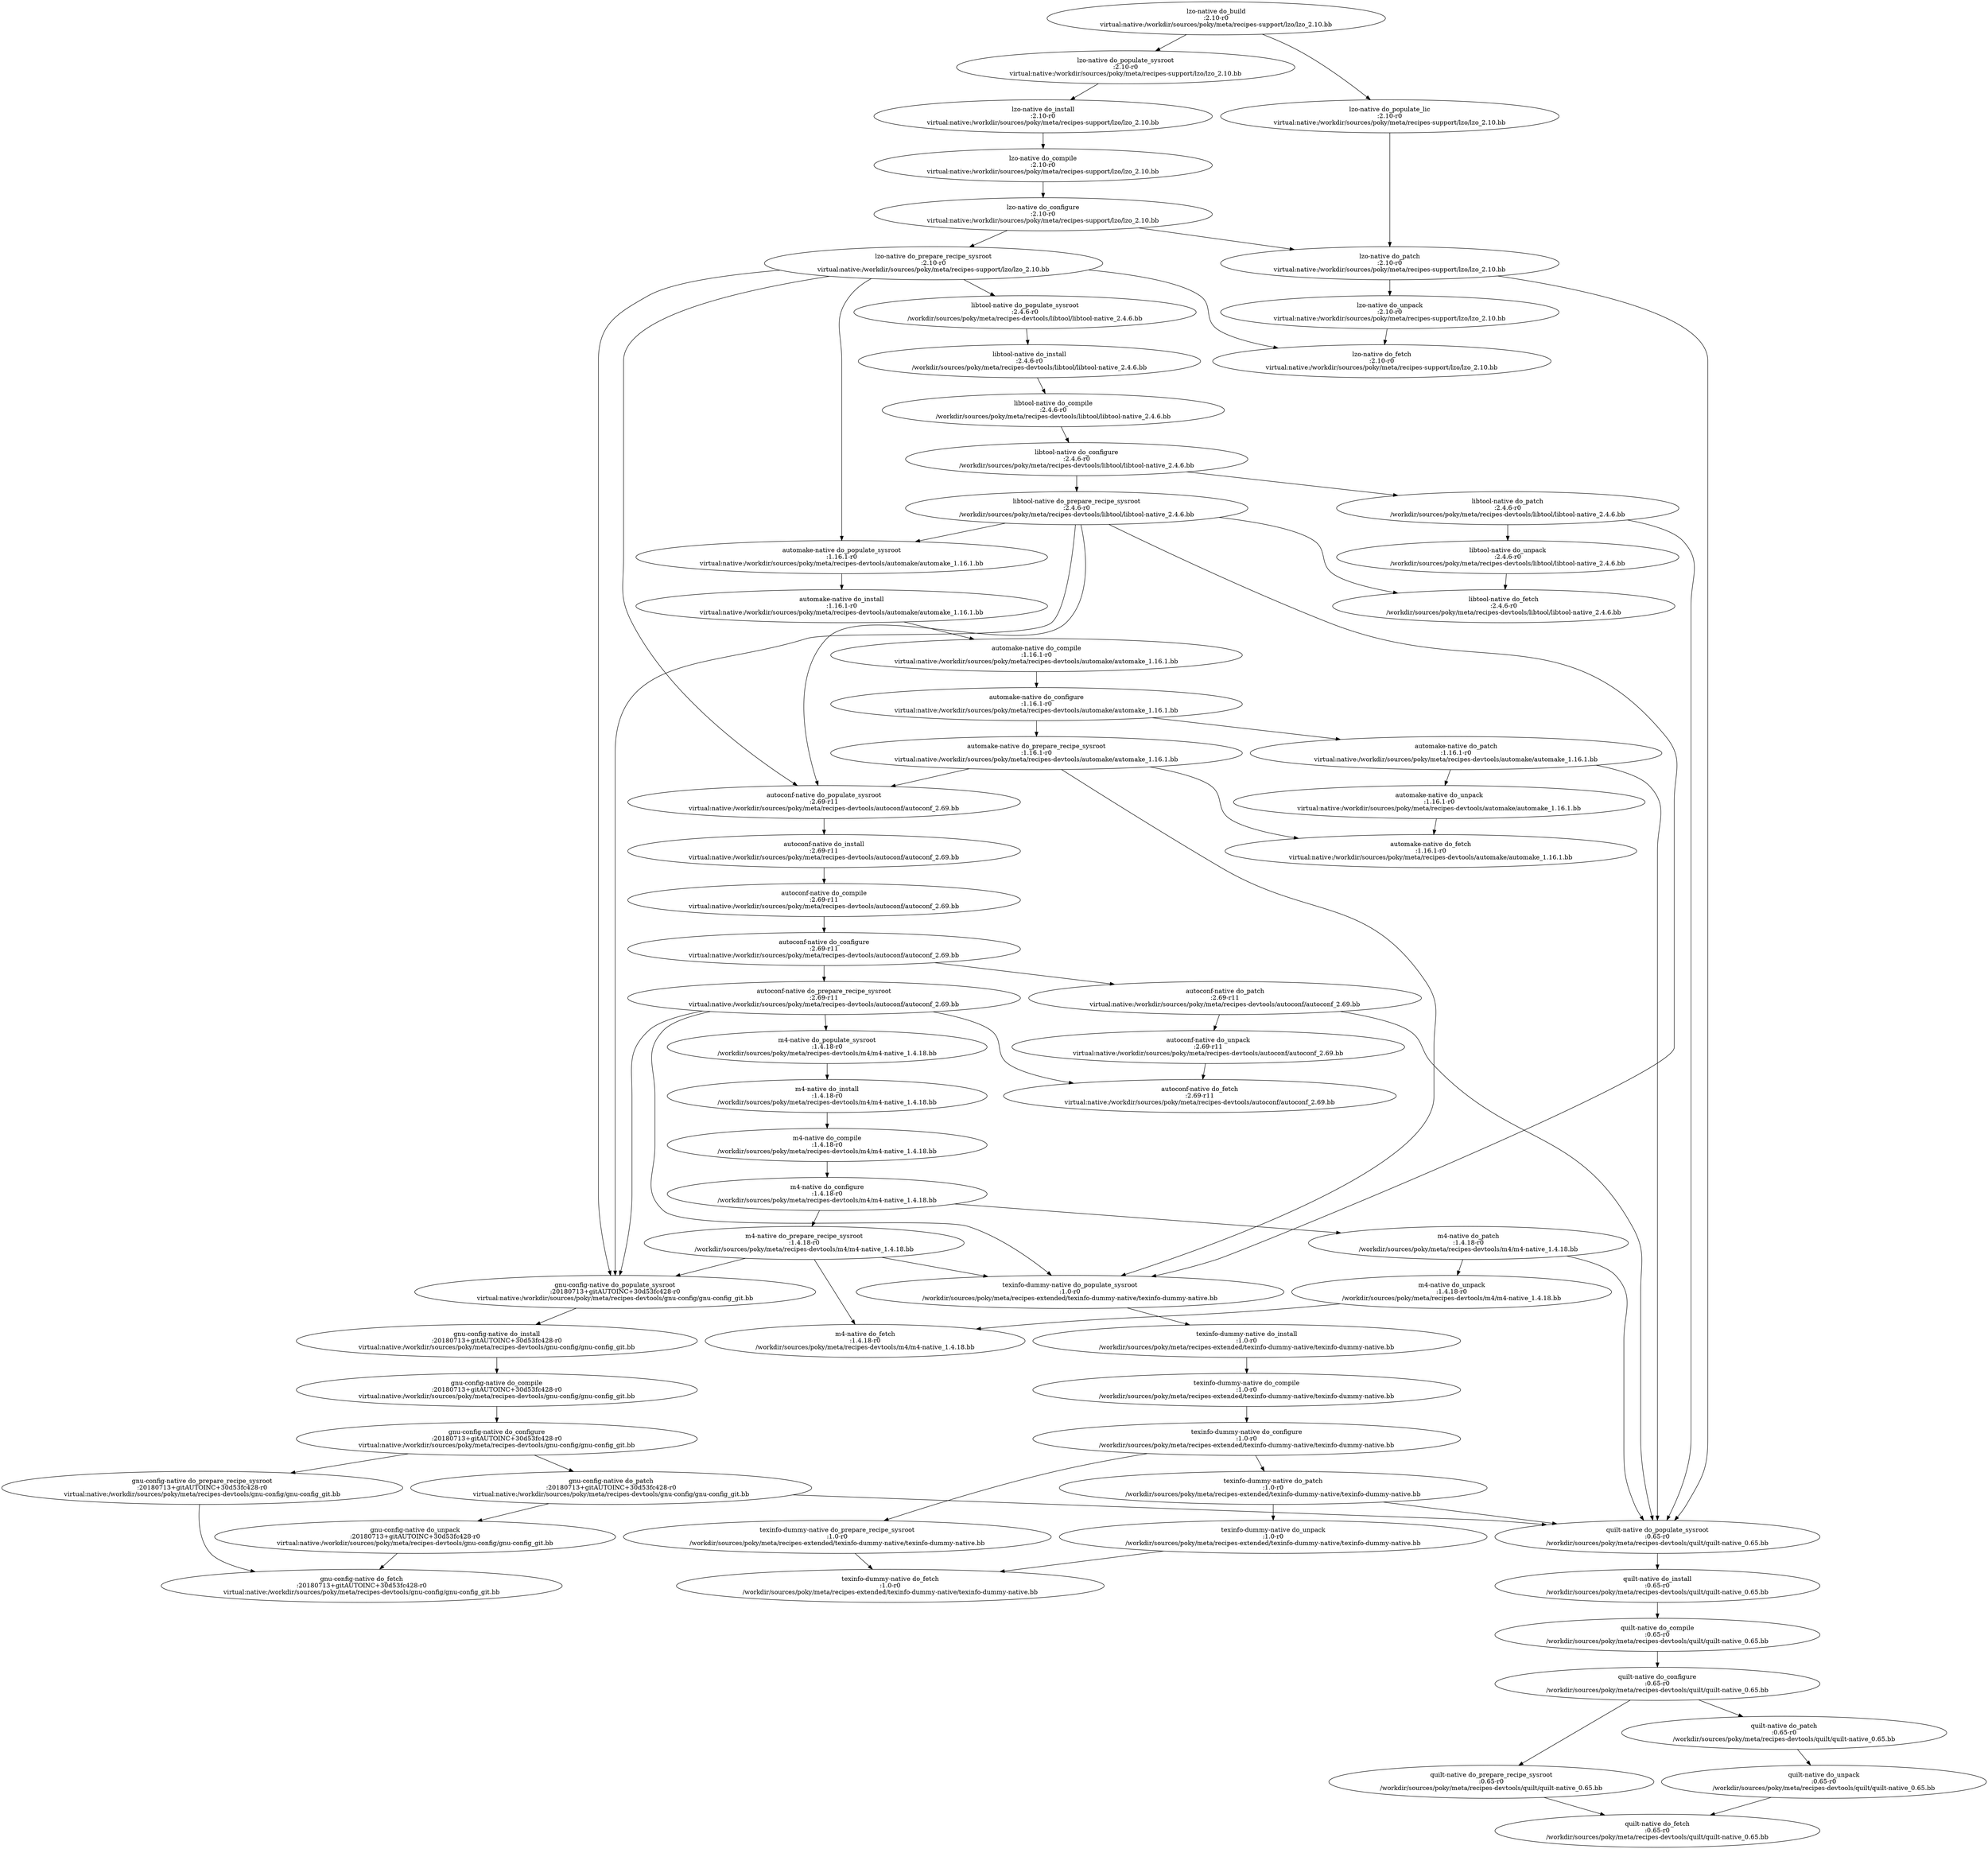 digraph depends {
"autoconf-native.do_compile" [label="autoconf-native do_compile\n:2.69-r11\nvirtual:native:/workdir/sources/poky/meta/recipes-devtools/autoconf/autoconf_2.69.bb"]
"autoconf-native.do_compile" -> "autoconf-native.do_configure"
"autoconf-native.do_configure" [label="autoconf-native do_configure\n:2.69-r11\nvirtual:native:/workdir/sources/poky/meta/recipes-devtools/autoconf/autoconf_2.69.bb"]
"autoconf-native.do_configure" -> "autoconf-native.do_patch"
"autoconf-native.do_configure" -> "autoconf-native.do_prepare_recipe_sysroot"
"autoconf-native.do_fetch" [label="autoconf-native do_fetch\n:2.69-r11\nvirtual:native:/workdir/sources/poky/meta/recipes-devtools/autoconf/autoconf_2.69.bb"]
"autoconf-native.do_install" [label="autoconf-native do_install\n:2.69-r11\nvirtual:native:/workdir/sources/poky/meta/recipes-devtools/autoconf/autoconf_2.69.bb"]
"autoconf-native.do_install" -> "autoconf-native.do_compile"
"autoconf-native.do_patch" [label="autoconf-native do_patch\n:2.69-r11\nvirtual:native:/workdir/sources/poky/meta/recipes-devtools/autoconf/autoconf_2.69.bb"]
"autoconf-native.do_patch" -> "autoconf-native.do_unpack"
"autoconf-native.do_patch" -> "quilt-native.do_populate_sysroot"
"autoconf-native.do_populate_sysroot" [label="autoconf-native do_populate_sysroot\n:2.69-r11\nvirtual:native:/workdir/sources/poky/meta/recipes-devtools/autoconf/autoconf_2.69.bb"]
"autoconf-native.do_populate_sysroot" -> "autoconf-native.do_install"
"autoconf-native.do_prepare_recipe_sysroot" [label="autoconf-native do_prepare_recipe_sysroot\n:2.69-r11\nvirtual:native:/workdir/sources/poky/meta/recipes-devtools/autoconf/autoconf_2.69.bb"]
"autoconf-native.do_prepare_recipe_sysroot" -> "autoconf-native.do_fetch"
"autoconf-native.do_prepare_recipe_sysroot" -> "gnu-config-native.do_populate_sysroot"
"autoconf-native.do_prepare_recipe_sysroot" -> "m4-native.do_populate_sysroot"
"autoconf-native.do_prepare_recipe_sysroot" -> "texinfo-dummy-native.do_populate_sysroot"
"autoconf-native.do_unpack" [label="autoconf-native do_unpack\n:2.69-r11\nvirtual:native:/workdir/sources/poky/meta/recipes-devtools/autoconf/autoconf_2.69.bb"]
"autoconf-native.do_unpack" -> "autoconf-native.do_fetch"
"automake-native.do_compile" [label="automake-native do_compile\n:1.16.1-r0\nvirtual:native:/workdir/sources/poky/meta/recipes-devtools/automake/automake_1.16.1.bb"]
"automake-native.do_compile" -> "automake-native.do_configure"
"automake-native.do_configure" [label="automake-native do_configure\n:1.16.1-r0\nvirtual:native:/workdir/sources/poky/meta/recipes-devtools/automake/automake_1.16.1.bb"]
"automake-native.do_configure" -> "automake-native.do_patch"
"automake-native.do_configure" -> "automake-native.do_prepare_recipe_sysroot"
"automake-native.do_fetch" [label="automake-native do_fetch\n:1.16.1-r0\nvirtual:native:/workdir/sources/poky/meta/recipes-devtools/automake/automake_1.16.1.bb"]
"automake-native.do_install" [label="automake-native do_install\n:1.16.1-r0\nvirtual:native:/workdir/sources/poky/meta/recipes-devtools/automake/automake_1.16.1.bb"]
"automake-native.do_install" -> "automake-native.do_compile"
"automake-native.do_patch" [label="automake-native do_patch\n:1.16.1-r0\nvirtual:native:/workdir/sources/poky/meta/recipes-devtools/automake/automake_1.16.1.bb"]
"automake-native.do_patch" -> "automake-native.do_unpack"
"automake-native.do_patch" -> "quilt-native.do_populate_sysroot"
"automake-native.do_populate_sysroot" [label="automake-native do_populate_sysroot\n:1.16.1-r0\nvirtual:native:/workdir/sources/poky/meta/recipes-devtools/automake/automake_1.16.1.bb"]
"automake-native.do_populate_sysroot" -> "automake-native.do_install"
"automake-native.do_prepare_recipe_sysroot" [label="automake-native do_prepare_recipe_sysroot\n:1.16.1-r0\nvirtual:native:/workdir/sources/poky/meta/recipes-devtools/automake/automake_1.16.1.bb"]
"automake-native.do_prepare_recipe_sysroot" -> "autoconf-native.do_populate_sysroot"
"automake-native.do_prepare_recipe_sysroot" -> "automake-native.do_fetch"
"automake-native.do_prepare_recipe_sysroot" -> "texinfo-dummy-native.do_populate_sysroot"
"automake-native.do_unpack" [label="automake-native do_unpack\n:1.16.1-r0\nvirtual:native:/workdir/sources/poky/meta/recipes-devtools/automake/automake_1.16.1.bb"]
"automake-native.do_unpack" -> "automake-native.do_fetch"
"gnu-config-native.do_compile" [label="gnu-config-native do_compile\n:20180713+gitAUTOINC+30d53fc428-r0\nvirtual:native:/workdir/sources/poky/meta/recipes-devtools/gnu-config/gnu-config_git.bb"]
"gnu-config-native.do_compile" -> "gnu-config-native.do_configure"
"gnu-config-native.do_configure" [label="gnu-config-native do_configure\n:20180713+gitAUTOINC+30d53fc428-r0\nvirtual:native:/workdir/sources/poky/meta/recipes-devtools/gnu-config/gnu-config_git.bb"]
"gnu-config-native.do_configure" -> "gnu-config-native.do_patch"
"gnu-config-native.do_configure" -> "gnu-config-native.do_prepare_recipe_sysroot"
"gnu-config-native.do_fetch" [label="gnu-config-native do_fetch\n:20180713+gitAUTOINC+30d53fc428-r0\nvirtual:native:/workdir/sources/poky/meta/recipes-devtools/gnu-config/gnu-config_git.bb"]
"gnu-config-native.do_install" [label="gnu-config-native do_install\n:20180713+gitAUTOINC+30d53fc428-r0\nvirtual:native:/workdir/sources/poky/meta/recipes-devtools/gnu-config/gnu-config_git.bb"]
"gnu-config-native.do_install" -> "gnu-config-native.do_compile"
"gnu-config-native.do_patch" [label="gnu-config-native do_patch\n:20180713+gitAUTOINC+30d53fc428-r0\nvirtual:native:/workdir/sources/poky/meta/recipes-devtools/gnu-config/gnu-config_git.bb"]
"gnu-config-native.do_patch" -> "gnu-config-native.do_unpack"
"gnu-config-native.do_patch" -> "quilt-native.do_populate_sysroot"
"gnu-config-native.do_populate_sysroot" [label="gnu-config-native do_populate_sysroot\n:20180713+gitAUTOINC+30d53fc428-r0\nvirtual:native:/workdir/sources/poky/meta/recipes-devtools/gnu-config/gnu-config_git.bb"]
"gnu-config-native.do_populate_sysroot" -> "gnu-config-native.do_install"
"gnu-config-native.do_prepare_recipe_sysroot" [label="gnu-config-native do_prepare_recipe_sysroot\n:20180713+gitAUTOINC+30d53fc428-r0\nvirtual:native:/workdir/sources/poky/meta/recipes-devtools/gnu-config/gnu-config_git.bb"]
"gnu-config-native.do_prepare_recipe_sysroot" -> "gnu-config-native.do_fetch"
"gnu-config-native.do_unpack" [label="gnu-config-native do_unpack\n:20180713+gitAUTOINC+30d53fc428-r0\nvirtual:native:/workdir/sources/poky/meta/recipes-devtools/gnu-config/gnu-config_git.bb"]
"gnu-config-native.do_unpack" -> "gnu-config-native.do_fetch"
"libtool-native.do_compile" [label="libtool-native do_compile\n:2.4.6-r0\n/workdir/sources/poky/meta/recipes-devtools/libtool/libtool-native_2.4.6.bb"]
"libtool-native.do_compile" -> "libtool-native.do_configure"
"libtool-native.do_configure" [label="libtool-native do_configure\n:2.4.6-r0\n/workdir/sources/poky/meta/recipes-devtools/libtool/libtool-native_2.4.6.bb"]
"libtool-native.do_configure" -> "libtool-native.do_patch"
"libtool-native.do_configure" -> "libtool-native.do_prepare_recipe_sysroot"
"libtool-native.do_fetch" [label="libtool-native do_fetch\n:2.4.6-r0\n/workdir/sources/poky/meta/recipes-devtools/libtool/libtool-native_2.4.6.bb"]
"libtool-native.do_install" [label="libtool-native do_install\n:2.4.6-r0\n/workdir/sources/poky/meta/recipes-devtools/libtool/libtool-native_2.4.6.bb"]
"libtool-native.do_install" -> "libtool-native.do_compile"
"libtool-native.do_patch" [label="libtool-native do_patch\n:2.4.6-r0\n/workdir/sources/poky/meta/recipes-devtools/libtool/libtool-native_2.4.6.bb"]
"libtool-native.do_patch" -> "libtool-native.do_unpack"
"libtool-native.do_patch" -> "quilt-native.do_populate_sysroot"
"libtool-native.do_populate_sysroot" [label="libtool-native do_populate_sysroot\n:2.4.6-r0\n/workdir/sources/poky/meta/recipes-devtools/libtool/libtool-native_2.4.6.bb"]
"libtool-native.do_populate_sysroot" -> "libtool-native.do_install"
"libtool-native.do_prepare_recipe_sysroot" [label="libtool-native do_prepare_recipe_sysroot\n:2.4.6-r0\n/workdir/sources/poky/meta/recipes-devtools/libtool/libtool-native_2.4.6.bb"]
"libtool-native.do_prepare_recipe_sysroot" -> "autoconf-native.do_populate_sysroot"
"libtool-native.do_prepare_recipe_sysroot" -> "automake-native.do_populate_sysroot"
"libtool-native.do_prepare_recipe_sysroot" -> "gnu-config-native.do_populate_sysroot"
"libtool-native.do_prepare_recipe_sysroot" -> "libtool-native.do_fetch"
"libtool-native.do_prepare_recipe_sysroot" -> "texinfo-dummy-native.do_populate_sysroot"
"libtool-native.do_unpack" [label="libtool-native do_unpack\n:2.4.6-r0\n/workdir/sources/poky/meta/recipes-devtools/libtool/libtool-native_2.4.6.bb"]
"libtool-native.do_unpack" -> "libtool-native.do_fetch"
"lzo-native.do_build" [label="lzo-native do_build\n:2.10-r0\nvirtual:native:/workdir/sources/poky/meta/recipes-support/lzo/lzo_2.10.bb"]
"lzo-native.do_build" -> "lzo-native.do_populate_lic"
"lzo-native.do_build" -> "lzo-native.do_populate_sysroot"
"lzo-native.do_compile" [label="lzo-native do_compile\n:2.10-r0\nvirtual:native:/workdir/sources/poky/meta/recipes-support/lzo/lzo_2.10.bb"]
"lzo-native.do_compile" -> "lzo-native.do_configure"
"lzo-native.do_configure" [label="lzo-native do_configure\n:2.10-r0\nvirtual:native:/workdir/sources/poky/meta/recipes-support/lzo/lzo_2.10.bb"]
"lzo-native.do_configure" -> "lzo-native.do_patch"
"lzo-native.do_configure" -> "lzo-native.do_prepare_recipe_sysroot"
"lzo-native.do_fetch" [label="lzo-native do_fetch\n:2.10-r0\nvirtual:native:/workdir/sources/poky/meta/recipes-support/lzo/lzo_2.10.bb"]
"lzo-native.do_install" [label="lzo-native do_install\n:2.10-r0\nvirtual:native:/workdir/sources/poky/meta/recipes-support/lzo/lzo_2.10.bb"]
"lzo-native.do_install" -> "lzo-native.do_compile"
"lzo-native.do_patch" [label="lzo-native do_patch\n:2.10-r0\nvirtual:native:/workdir/sources/poky/meta/recipes-support/lzo/lzo_2.10.bb"]
"lzo-native.do_patch" -> "lzo-native.do_unpack"
"lzo-native.do_patch" -> "quilt-native.do_populate_sysroot"
"lzo-native.do_populate_lic" [label="lzo-native do_populate_lic\n:2.10-r0\nvirtual:native:/workdir/sources/poky/meta/recipes-support/lzo/lzo_2.10.bb"]
"lzo-native.do_populate_lic" -> "lzo-native.do_patch"
"lzo-native.do_populate_sysroot" [label="lzo-native do_populate_sysroot\n:2.10-r0\nvirtual:native:/workdir/sources/poky/meta/recipes-support/lzo/lzo_2.10.bb"]
"lzo-native.do_populate_sysroot" -> "lzo-native.do_install"
"lzo-native.do_prepare_recipe_sysroot" [label="lzo-native do_prepare_recipe_sysroot\n:2.10-r0\nvirtual:native:/workdir/sources/poky/meta/recipes-support/lzo/lzo_2.10.bb"]
"lzo-native.do_prepare_recipe_sysroot" -> "autoconf-native.do_populate_sysroot"
"lzo-native.do_prepare_recipe_sysroot" -> "automake-native.do_populate_sysroot"
"lzo-native.do_prepare_recipe_sysroot" -> "gnu-config-native.do_populate_sysroot"
"lzo-native.do_prepare_recipe_sysroot" -> "libtool-native.do_populate_sysroot"
"lzo-native.do_prepare_recipe_sysroot" -> "lzo-native.do_fetch"
"lzo-native.do_unpack" [label="lzo-native do_unpack\n:2.10-r0\nvirtual:native:/workdir/sources/poky/meta/recipes-support/lzo/lzo_2.10.bb"]
"lzo-native.do_unpack" -> "lzo-native.do_fetch"
"m4-native.do_compile" [label="m4-native do_compile\n:1.4.18-r0\n/workdir/sources/poky/meta/recipes-devtools/m4/m4-native_1.4.18.bb"]
"m4-native.do_compile" -> "m4-native.do_configure"
"m4-native.do_configure" [label="m4-native do_configure\n:1.4.18-r0\n/workdir/sources/poky/meta/recipes-devtools/m4/m4-native_1.4.18.bb"]
"m4-native.do_configure" -> "m4-native.do_patch"
"m4-native.do_configure" -> "m4-native.do_prepare_recipe_sysroot"
"m4-native.do_fetch" [label="m4-native do_fetch\n:1.4.18-r0\n/workdir/sources/poky/meta/recipes-devtools/m4/m4-native_1.4.18.bb"]
"m4-native.do_install" [label="m4-native do_install\n:1.4.18-r0\n/workdir/sources/poky/meta/recipes-devtools/m4/m4-native_1.4.18.bb"]
"m4-native.do_install" -> "m4-native.do_compile"
"m4-native.do_patch" [label="m4-native do_patch\n:1.4.18-r0\n/workdir/sources/poky/meta/recipes-devtools/m4/m4-native_1.4.18.bb"]
"m4-native.do_patch" -> "m4-native.do_unpack"
"m4-native.do_patch" -> "quilt-native.do_populate_sysroot"
"m4-native.do_populate_sysroot" [label="m4-native do_populate_sysroot\n:1.4.18-r0\n/workdir/sources/poky/meta/recipes-devtools/m4/m4-native_1.4.18.bb"]
"m4-native.do_populate_sysroot" -> "m4-native.do_install"
"m4-native.do_prepare_recipe_sysroot" [label="m4-native do_prepare_recipe_sysroot\n:1.4.18-r0\n/workdir/sources/poky/meta/recipes-devtools/m4/m4-native_1.4.18.bb"]
"m4-native.do_prepare_recipe_sysroot" -> "gnu-config-native.do_populate_sysroot"
"m4-native.do_prepare_recipe_sysroot" -> "m4-native.do_fetch"
"m4-native.do_prepare_recipe_sysroot" -> "texinfo-dummy-native.do_populate_sysroot"
"m4-native.do_unpack" [label="m4-native do_unpack\n:1.4.18-r0\n/workdir/sources/poky/meta/recipes-devtools/m4/m4-native_1.4.18.bb"]
"m4-native.do_unpack" -> "m4-native.do_fetch"
"quilt-native.do_compile" [label="quilt-native do_compile\n:0.65-r0\n/workdir/sources/poky/meta/recipes-devtools/quilt/quilt-native_0.65.bb"]
"quilt-native.do_compile" -> "quilt-native.do_configure"
"quilt-native.do_configure" [label="quilt-native do_configure\n:0.65-r0\n/workdir/sources/poky/meta/recipes-devtools/quilt/quilt-native_0.65.bb"]
"quilt-native.do_configure" -> "quilt-native.do_patch"
"quilt-native.do_configure" -> "quilt-native.do_prepare_recipe_sysroot"
"quilt-native.do_fetch" [label="quilt-native do_fetch\n:0.65-r0\n/workdir/sources/poky/meta/recipes-devtools/quilt/quilt-native_0.65.bb"]
"quilt-native.do_install" [label="quilt-native do_install\n:0.65-r0\n/workdir/sources/poky/meta/recipes-devtools/quilt/quilt-native_0.65.bb"]
"quilt-native.do_install" -> "quilt-native.do_compile"
"quilt-native.do_patch" [label="quilt-native do_patch\n:0.65-r0\n/workdir/sources/poky/meta/recipes-devtools/quilt/quilt-native_0.65.bb"]
"quilt-native.do_patch" -> "quilt-native.do_unpack"
"quilt-native.do_populate_sysroot" [label="quilt-native do_populate_sysroot\n:0.65-r0\n/workdir/sources/poky/meta/recipes-devtools/quilt/quilt-native_0.65.bb"]
"quilt-native.do_populate_sysroot" -> "quilt-native.do_install"
"quilt-native.do_prepare_recipe_sysroot" [label="quilt-native do_prepare_recipe_sysroot\n:0.65-r0\n/workdir/sources/poky/meta/recipes-devtools/quilt/quilt-native_0.65.bb"]
"quilt-native.do_prepare_recipe_sysroot" -> "quilt-native.do_fetch"
"quilt-native.do_unpack" [label="quilt-native do_unpack\n:0.65-r0\n/workdir/sources/poky/meta/recipes-devtools/quilt/quilt-native_0.65.bb"]
"quilt-native.do_unpack" -> "quilt-native.do_fetch"
"texinfo-dummy-native.do_compile" [label="texinfo-dummy-native do_compile\n:1.0-r0\n/workdir/sources/poky/meta/recipes-extended/texinfo-dummy-native/texinfo-dummy-native.bb"]
"texinfo-dummy-native.do_compile" -> "texinfo-dummy-native.do_configure"
"texinfo-dummy-native.do_configure" [label="texinfo-dummy-native do_configure\n:1.0-r0\n/workdir/sources/poky/meta/recipes-extended/texinfo-dummy-native/texinfo-dummy-native.bb"]
"texinfo-dummy-native.do_configure" -> "texinfo-dummy-native.do_patch"
"texinfo-dummy-native.do_configure" -> "texinfo-dummy-native.do_prepare_recipe_sysroot"
"texinfo-dummy-native.do_fetch" [label="texinfo-dummy-native do_fetch\n:1.0-r0\n/workdir/sources/poky/meta/recipes-extended/texinfo-dummy-native/texinfo-dummy-native.bb"]
"texinfo-dummy-native.do_install" [label="texinfo-dummy-native do_install\n:1.0-r0\n/workdir/sources/poky/meta/recipes-extended/texinfo-dummy-native/texinfo-dummy-native.bb"]
"texinfo-dummy-native.do_install" -> "texinfo-dummy-native.do_compile"
"texinfo-dummy-native.do_patch" [label="texinfo-dummy-native do_patch\n:1.0-r0\n/workdir/sources/poky/meta/recipes-extended/texinfo-dummy-native/texinfo-dummy-native.bb"]
"texinfo-dummy-native.do_patch" -> "quilt-native.do_populate_sysroot"
"texinfo-dummy-native.do_patch" -> "texinfo-dummy-native.do_unpack"
"texinfo-dummy-native.do_populate_sysroot" [label="texinfo-dummy-native do_populate_sysroot\n:1.0-r0\n/workdir/sources/poky/meta/recipes-extended/texinfo-dummy-native/texinfo-dummy-native.bb"]
"texinfo-dummy-native.do_populate_sysroot" -> "texinfo-dummy-native.do_install"
"texinfo-dummy-native.do_prepare_recipe_sysroot" [label="texinfo-dummy-native do_prepare_recipe_sysroot\n:1.0-r0\n/workdir/sources/poky/meta/recipes-extended/texinfo-dummy-native/texinfo-dummy-native.bb"]
"texinfo-dummy-native.do_prepare_recipe_sysroot" -> "texinfo-dummy-native.do_fetch"
"texinfo-dummy-native.do_unpack" [label="texinfo-dummy-native do_unpack\n:1.0-r0\n/workdir/sources/poky/meta/recipes-extended/texinfo-dummy-native/texinfo-dummy-native.bb"]
"texinfo-dummy-native.do_unpack" -> "texinfo-dummy-native.do_fetch"
}
